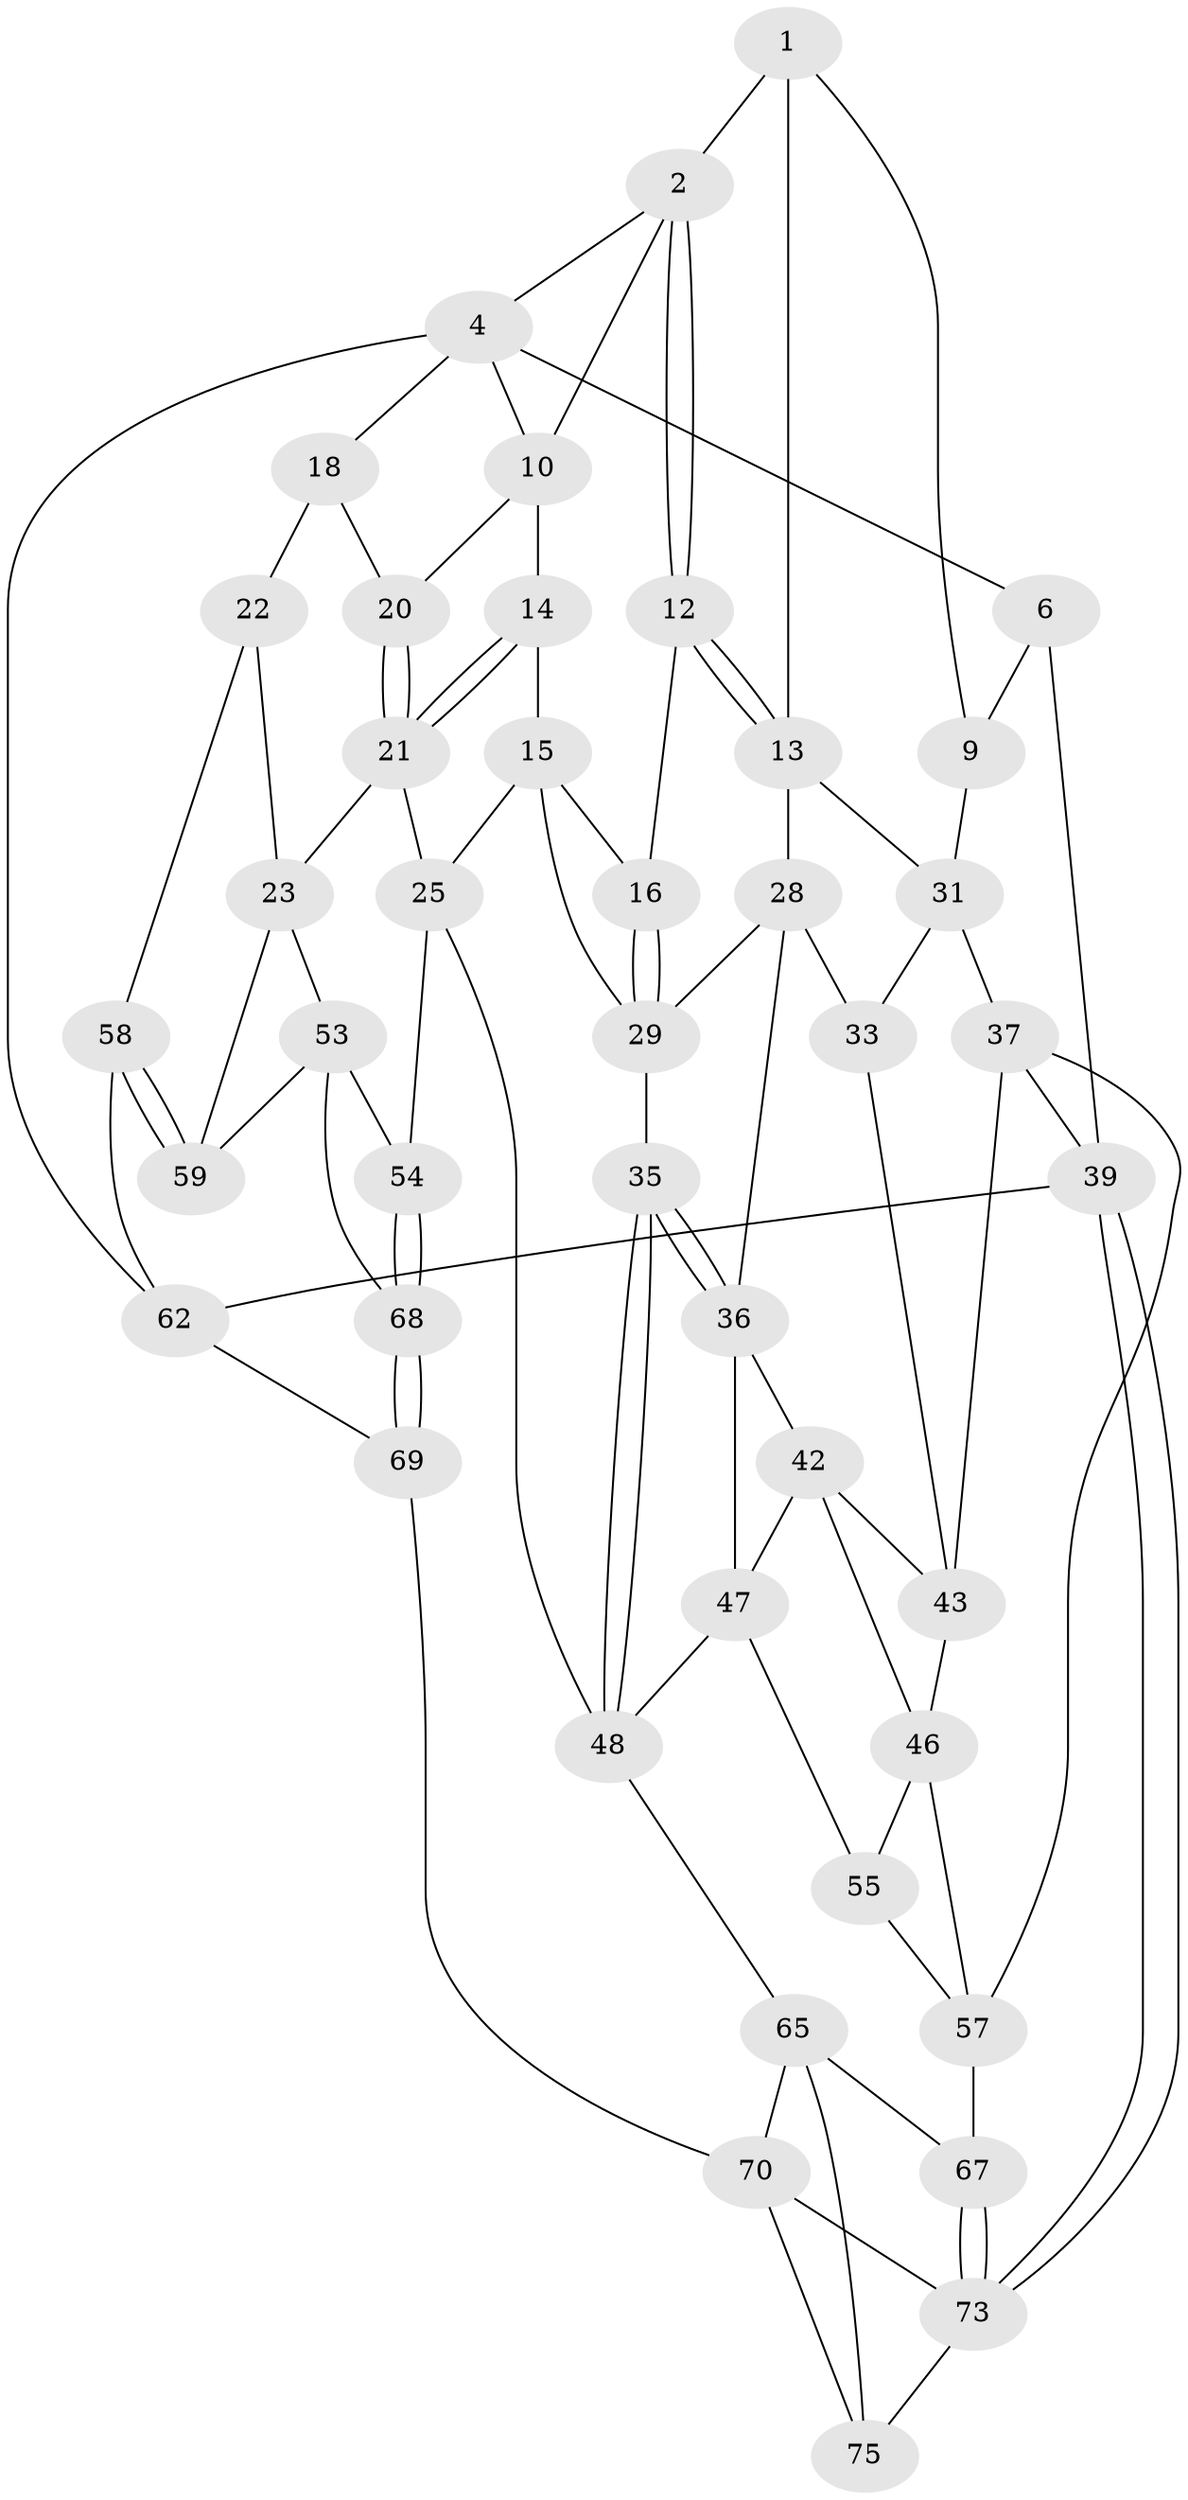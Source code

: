 // Generated by graph-tools (version 1.1) at 2025/24/03/03/25 07:24:35]
// undirected, 44 vertices, 91 edges
graph export_dot {
graph [start="1"]
  node [color=gray90,style=filled];
  1 [pos="+0.36438769046850816+0",super="+8"];
  2 [pos="+0.5677268299463065+0",super="+3"];
  4 [pos="+0.9225901735331415+0",super="+5"];
  6 [pos="+0+0",super="+7"];
  9 [pos="+0.15814728289524532+0.08083672689233248",super="+17"];
  10 [pos="+0.8869602538030971+0.17230111369496084",super="+11"];
  12 [pos="+0.5569558967840059+0"];
  13 [pos="+0.2976467609683508+0.269142931526908",super="+27"];
  14 [pos="+0.7387894585893833+0.18007137194069806"];
  15 [pos="+0.7369591616128564+0.1840565002019242",super="+26"];
  16 [pos="+0.535953637355336+0.1962391284086488"];
  18 [pos="+1+0.2007297783234864",super="+19"];
  20 [pos="+0.8947924490539436+0.1784500089416433"];
  21 [pos="+0.8687261591407238+0.24866470092966994",super="+24"];
  22 [pos="+0.9364587044178699+0.5096138629687674",super="+40"];
  23 [pos="+0.8774033538912547+0.5096996815717215",super="+52"];
  25 [pos="+0.7648085958096202+0.4734057249072681",super="+50"];
  28 [pos="+0.31892635600076674+0.3121972092886514",super="+32"];
  29 [pos="+0.47876364263778554+0.3144710502335194",super="+30"];
  31 [pos="+0+0.14962859856729077",super="+34"];
  33 [pos="+0.13172063568530554+0.44579427024764184"];
  35 [pos="+0.5335907593679678+0.5986209316926929"];
  36 [pos="+0.32506901785476416+0.4755335437908042",super="+41"];
  37 [pos="+0+0.739893598767794",super="+38"];
  39 [pos="+0+1"];
  42 [pos="+0.22130059952736084+0.5744097752189277",super="+45"];
  43 [pos="+0.13754477251241226+0.4879054701122306",super="+44"];
  46 [pos="+0.13883712424801345+0.6658123930183322",super="+56"];
  47 [pos="+0.33634430233243373+0.6530612663911624",super="+49"];
  48 [pos="+0.46862679744594693+0.7283025108874986",super="+51"];
  53 [pos="+0.7352528986211233+0.8229913241203379",super="+61"];
  54 [pos="+0.677355569359282+0.8256061462729144"];
  55 [pos="+0.34219767574397797+0.7157607510138038"];
  57 [pos="+0.1595179188594158+0.8477316259411348",super="+64"];
  58 [pos="+1+1",super="+63"];
  59 [pos="+0.8706952555463374+0.7617688813528397",super="+60"];
  62 [pos="+1+1"];
  65 [pos="+0.5065205551544706+0.8271011974813461",super="+66"];
  67 [pos="+0.28605233053845236+0.9138499932859662"];
  68 [pos="+0.6839238870990625+0.9287527005205615",super="+72"];
  69 [pos="+0.5670969592864037+1",super="+74"];
  70 [pos="+0.5525957693244933+1",super="+71"];
  73 [pos="+0.09949187946799559+1",super="+76"];
  75 [pos="+0.3600861190804924+0.9584252596171383"];
  1 -- 2;
  1 -- 13;
  1 -- 9;
  2 -- 12;
  2 -- 12;
  2 -- 10;
  2 -- 4;
  4 -- 10;
  4 -- 18;
  4 -- 62;
  4 -- 6;
  6 -- 39;
  6 -- 9 [weight=2];
  9 -- 31;
  10 -- 20;
  10 -- 14;
  12 -- 13;
  12 -- 13;
  12 -- 16;
  13 -- 28;
  13 -- 31;
  14 -- 15;
  14 -- 21;
  14 -- 21;
  15 -- 16;
  15 -- 25;
  15 -- 29;
  16 -- 29;
  16 -- 29;
  18 -- 22 [weight=2];
  18 -- 20;
  20 -- 21;
  20 -- 21;
  21 -- 25;
  21 -- 23;
  22 -- 23;
  22 -- 58;
  23 -- 59;
  23 -- 53;
  25 -- 54;
  25 -- 48;
  28 -- 29;
  28 -- 33;
  28 -- 36;
  29 -- 35;
  31 -- 33;
  31 -- 37;
  33 -- 43;
  35 -- 36;
  35 -- 36;
  35 -- 48;
  35 -- 48;
  36 -- 42;
  36 -- 47;
  37 -- 57;
  37 -- 39;
  37 -- 43;
  39 -- 73;
  39 -- 73;
  39 -- 62;
  42 -- 43;
  42 -- 46;
  42 -- 47;
  43 -- 46;
  46 -- 57;
  46 -- 55;
  47 -- 48;
  47 -- 55;
  48 -- 65;
  53 -- 54;
  53 -- 68;
  53 -- 59;
  54 -- 68;
  54 -- 68;
  55 -- 57;
  57 -- 67;
  58 -- 59 [weight=2];
  58 -- 59;
  58 -- 62;
  62 -- 69;
  65 -- 70;
  65 -- 67;
  65 -- 75;
  67 -- 73;
  67 -- 73;
  68 -- 69 [weight=2];
  68 -- 69;
  69 -- 70;
  70 -- 75;
  70 -- 73;
  73 -- 75;
}
